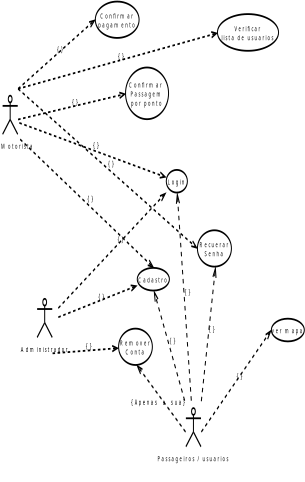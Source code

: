 <?xml version="1.0" encoding="UTF-8"?>
<dia:diagram xmlns:dia="http://www.lysator.liu.se/~alla/dia/">
  <dia:layer name="Segundo plano" visible="true" connectable="true" active="true">
    <dia:group>
      <dia:attribute name="meta">
        <dia:composite type="dict"/>
      </dia:attribute>
      <dia:attribute name="matrix">
        <dia:matrix xx="0.315" xy="0" yx="0" yy="0.568" x0="8.462" y0="-50.165"/>
      </dia:attribute>
      <dia:object type="UML - Actor" version="0" id="O0">
        <dia:attribute name="obj_pos">
          <dia:point val="23.448,-70.5"/>
        </dia:attribute>
        <dia:attribute name="obj_bb">
          <dia:rectangle val="21.946,-73.25;24.949,-67.052"/>
        </dia:attribute>
        <dia:attribute name="meta">
          <dia:composite type="dict"/>
        </dia:attribute>
        <dia:attribute name="elem_corner">
          <dia:point val="22.198,-73.2"/>
        </dia:attribute>
        <dia:attribute name="elem_width">
          <dia:real val="2.5"/>
        </dia:attribute>
        <dia:attribute name="elem_height">
          <dia:real val="5.4"/>
        </dia:attribute>
        <dia:attribute name="text">
          <dia:composite type="text">
            <dia:attribute name="string">
              <dia:string>#Motorista
#</dia:string>
            </dia:attribute>
            <dia:attribute name="font">
              <dia:font family="sans" style="0" name="Helvetica"/>
            </dia:attribute>
            <dia:attribute name="height">
              <dia:real val="0.8"/>
            </dia:attribute>
            <dia:attribute name="pos">
              <dia:point val="23.448,-68.005"/>
            </dia:attribute>
            <dia:attribute name="color">
              <dia:color val="#000000ff"/>
            </dia:attribute>
            <dia:attribute name="alignment">
              <dia:enum val="1"/>
            </dia:attribute>
          </dia:composite>
        </dia:attribute>
        <dia:attribute name="line_width">
          <dia:real val="0.1"/>
        </dia:attribute>
        <dia:attribute name="line_colour">
          <dia:color val="#000000ff"/>
        </dia:attribute>
        <dia:attribute name="fill_colour">
          <dia:color val="#ffffffff"/>
        </dia:attribute>
      </dia:object>
      <dia:object type="UML - Actor" version="0" id="O1">
        <dia:attribute name="obj_pos">
          <dia:point val="52.538,-42.998"/>
        </dia:attribute>
        <dia:attribute name="obj_bb">
          <dia:rectangle val="48.998,-45.748;56.078,-38.751"/>
        </dia:attribute>
        <dia:attribute name="meta">
          <dia:composite type="dict"/>
        </dia:attribute>
        <dia:attribute name="elem_corner">
          <dia:point val="51.288,-45.698"/>
        </dia:attribute>
        <dia:attribute name="elem_width">
          <dia:real val="2.5"/>
        </dia:attribute>
        <dia:attribute name="elem_height">
          <dia:real val="5.4"/>
        </dia:attribute>
        <dia:attribute name="text">
          <dia:composite type="text">
            <dia:attribute name="string">
              <dia:string>#Passageiros / usuarios

#</dia:string>
            </dia:attribute>
            <dia:attribute name="font">
              <dia:font family="sans" style="0" name="Helvetica"/>
            </dia:attribute>
            <dia:attribute name="height">
              <dia:real val="0.8"/>
            </dia:attribute>
            <dia:attribute name="pos">
              <dia:point val="52.538,-40.503"/>
            </dia:attribute>
            <dia:attribute name="color">
              <dia:color val="#000000ff"/>
            </dia:attribute>
            <dia:attribute name="alignment">
              <dia:enum val="1"/>
            </dia:attribute>
          </dia:composite>
        </dia:attribute>
        <dia:attribute name="line_width">
          <dia:real val="0.1"/>
        </dia:attribute>
        <dia:attribute name="line_colour">
          <dia:color val="#000000ff"/>
        </dia:attribute>
        <dia:attribute name="fill_colour">
          <dia:color val="#ffffffff"/>
        </dia:attribute>
        <dia:connections>
          <dia:connection handle="0" to="O2" connection="8"/>
          <dia:connection handle="1" to="O4" connection="8"/>
        </dia:connections>
      </dia:object>
      <dia:object type="UML - Actor" version="0" id="O2">
        <dia:attribute name="obj_pos">
          <dia:point val="28.927,-52.616"/>
        </dia:attribute>
        <dia:attribute name="obj_bb">
          <dia:rectangle val="26.667,-55.366;31.187,-48.368"/>
        </dia:attribute>
        <dia:attribute name="meta">
          <dia:composite type="dict"/>
        </dia:attribute>
        <dia:attribute name="elem_corner">
          <dia:point val="27.677,-55.316"/>
        </dia:attribute>
        <dia:attribute name="elem_width">
          <dia:real val="2.5"/>
        </dia:attribute>
        <dia:attribute name="elem_height">
          <dia:real val="5.4"/>
        </dia:attribute>
        <dia:attribute name="text">
          <dia:composite type="text">
            <dia:attribute name="string">
              <dia:string>#Administrador

#</dia:string>
            </dia:attribute>
            <dia:attribute name="font">
              <dia:font family="sans" style="0" name="Helvetica"/>
            </dia:attribute>
            <dia:attribute name="height">
              <dia:real val="0.8"/>
            </dia:attribute>
            <dia:attribute name="pos">
              <dia:point val="28.927,-50.121"/>
            </dia:attribute>
            <dia:attribute name="color">
              <dia:color val="#000000ff"/>
            </dia:attribute>
            <dia:attribute name="alignment">
              <dia:enum val="1"/>
            </dia:attribute>
          </dia:composite>
        </dia:attribute>
        <dia:attribute name="line_width">
          <dia:real val="0.1"/>
        </dia:attribute>
        <dia:attribute name="line_colour">
          <dia:color val="#000000ff"/>
        </dia:attribute>
        <dia:attribute name="fill_colour">
          <dia:color val="#ffffffff"/>
        </dia:attribute>
      </dia:object>
      <dia:object type="UML - Constraint" version="0" id="O3">
        <dia:attribute name="obj_pos">
          <dia:point val="31.187,-53.954"/>
        </dia:attribute>
        <dia:attribute name="obj_bb">
          <dia:rectangle val="31.119,-64.385;48.431,-53.885"/>
        </dia:attribute>
        <dia:attribute name="meta">
          <dia:composite type="dict"/>
        </dia:attribute>
        <dia:attribute name="conn_endpoints">
          <dia:point val="31.187,-53.954"/>
          <dia:point val="48.185,-64.016"/>
        </dia:attribute>
        <dia:attribute name="constraint">
          <dia:string>##</dia:string>
        </dia:attribute>
        <dia:attribute name="text_pos">
          <dia:point val="40.459,-59.708"/>
        </dia:attribute>
        <dia:attribute name="text_font">
          <dia:font family="monospace" style="0" name="Courier"/>
        </dia:attribute>
        <dia:attribute name="text_height">
          <dia:real val="0.8"/>
        </dia:attribute>
        <dia:attribute name="text_colour">
          <dia:color val="#000000ff"/>
        </dia:attribute>
        <dia:attribute name="line_width">
          <dia:real val="0.1"/>
        </dia:attribute>
        <dia:attribute name="line_colour">
          <dia:color val="#000000ff"/>
        </dia:attribute>
        <dia:connections>
          <dia:connection handle="0" to="O1" connection="8"/>
          <dia:connection handle="1" to="O4" connection="6"/>
        </dia:connections>
      </dia:object>
      <dia:object type="UML - Usecase" version="0" id="O4">
        <dia:attribute name="obj_pos">
          <dia:point val="48.227,-66.065"/>
        </dia:attribute>
        <dia:attribute name="obj_bb">
          <dia:rectangle val="48.177,-66.115;51.737,-64.015"/>
        </dia:attribute>
        <dia:attribute name="meta">
          <dia:composite type="dict"/>
        </dia:attribute>
        <dia:attribute name="elem_corner">
          <dia:point val="48.227,-66.065"/>
        </dia:attribute>
        <dia:attribute name="elem_width">
          <dia:real val="3.46"/>
        </dia:attribute>
        <dia:attribute name="elem_height">
          <dia:real val="2"/>
        </dia:attribute>
        <dia:attribute name="collaboration">
          <dia:boolean val="false"/>
        </dia:attribute>
        <dia:attribute name="text_outside">
          <dia:boolean val="false"/>
        </dia:attribute>
        <dia:attribute name="text">
          <dia:composite type="text">
            <dia:attribute name="string">
              <dia:string>#Login#</dia:string>
            </dia:attribute>
            <dia:attribute name="font">
              <dia:font family="sans" style="0" name="Helvetica"/>
            </dia:attribute>
            <dia:attribute name="height">
              <dia:real val="0.8"/>
            </dia:attribute>
            <dia:attribute name="pos">
              <dia:point val="49.957,-64.87"/>
            </dia:attribute>
            <dia:attribute name="color">
              <dia:color val="#000000ff"/>
            </dia:attribute>
            <dia:attribute name="alignment">
              <dia:enum val="1"/>
            </dia:attribute>
          </dia:composite>
        </dia:attribute>
        <dia:attribute name="line_width">
          <dia:real val="0.1"/>
        </dia:attribute>
        <dia:attribute name="line_colour">
          <dia:color val="#000000ff"/>
        </dia:attribute>
        <dia:attribute name="fill_colour">
          <dia:color val="#ffffffff"/>
        </dia:attribute>
        <dia:connections>
          <dia:connection handle="0" to="O0" connection="8"/>
          <dia:connection handle="1" to="O4" connection="8"/>
        </dia:connections>
      </dia:object>
      <dia:object type="UML - Constraint" version="0" id="O5">
        <dia:attribute name="obj_pos">
          <dia:point val="52.201,-45.748"/>
        </dia:attribute>
        <dia:attribute name="obj_bb">
          <dia:rectangle val="49.554,-64.163;52.257,-45.692"/>
        </dia:attribute>
        <dia:attribute name="meta">
          <dia:composite type="dict"/>
        </dia:attribute>
        <dia:attribute name="conn_endpoints">
          <dia:point val="52.201,-45.748"/>
          <dia:point val="49.957,-64.065"/>
        </dia:attribute>
        <dia:attribute name="constraint">
          <dia:string>##</dia:string>
        </dia:attribute>
        <dia:attribute name="text_pos">
          <dia:point val="51.079,-55.106"/>
        </dia:attribute>
        <dia:attribute name="text_font">
          <dia:font family="monospace" style="0" name="Courier"/>
        </dia:attribute>
        <dia:attribute name="text_height">
          <dia:real val="0.8"/>
        </dia:attribute>
        <dia:attribute name="text_colour">
          <dia:color val="#000000ff"/>
        </dia:attribute>
        <dia:attribute name="line_width">
          <dia:real val="0.1"/>
        </dia:attribute>
        <dia:attribute name="line_colour">
          <dia:color val="#000000ff"/>
        </dia:attribute>
      </dia:object>
      <dia:object type="UML - Constraint" version="0" id="O6">
        <dia:attribute name="obj_pos">
          <dia:point val="24.923,-70.197"/>
        </dia:attribute>
        <dia:attribute name="obj_bb">
          <dia:rectangle val="24.864,-70.256;48.306,-65.028"/>
        </dia:attribute>
        <dia:attribute name="meta">
          <dia:composite type="dict"/>
        </dia:attribute>
        <dia:attribute name="conn_endpoints">
          <dia:point val="24.923,-70.197"/>
          <dia:point val="48.177,-65.43"/>
        </dia:attribute>
        <dia:attribute name="constraint">
          <dia:string>##</dia:string>
        </dia:attribute>
        <dia:attribute name="text_pos">
          <dia:point val="36.55,-68.013"/>
        </dia:attribute>
        <dia:attribute name="text_font">
          <dia:font family="monospace" style="0" name="Courier"/>
        </dia:attribute>
        <dia:attribute name="text_height">
          <dia:real val="0.8"/>
        </dia:attribute>
        <dia:attribute name="text_colour">
          <dia:color val="#000000ff"/>
        </dia:attribute>
        <dia:attribute name="line_width">
          <dia:real val="0.1"/>
        </dia:attribute>
        <dia:attribute name="line_colour">
          <dia:color val="#000000ff"/>
        </dia:attribute>
        <dia:connections>
          <dia:connection handle="0" to="O2" connection="8"/>
          <dia:connection handle="1" to="O7" connection="8"/>
        </dia:connections>
      </dia:object>
      <dia:object type="UML - Usecase" version="0" id="O7">
        <dia:attribute name="obj_pos">
          <dia:point val="43.623,-57.441"/>
        </dia:attribute>
        <dia:attribute name="obj_bb">
          <dia:rectangle val="43.573,-57.491;48.936,-55.391"/>
        </dia:attribute>
        <dia:attribute name="meta">
          <dia:composite type="dict"/>
        </dia:attribute>
        <dia:attribute name="elem_corner">
          <dia:point val="43.623,-57.441"/>
        </dia:attribute>
        <dia:attribute name="elem_width">
          <dia:real val="5.263"/>
        </dia:attribute>
        <dia:attribute name="elem_height">
          <dia:real val="2"/>
        </dia:attribute>
        <dia:attribute name="collaboration">
          <dia:boolean val="false"/>
        </dia:attribute>
        <dia:attribute name="text_outside">
          <dia:boolean val="false"/>
        </dia:attribute>
        <dia:attribute name="text">
          <dia:composite type="text">
            <dia:attribute name="string">
              <dia:string>#Cadastro#</dia:string>
            </dia:attribute>
            <dia:attribute name="font">
              <dia:font family="sans" style="0" name="Helvetica"/>
            </dia:attribute>
            <dia:attribute name="height">
              <dia:real val="0.8"/>
            </dia:attribute>
            <dia:attribute name="pos">
              <dia:point val="46.255,-56.246"/>
            </dia:attribute>
            <dia:attribute name="color">
              <dia:color val="#000000ff"/>
            </dia:attribute>
            <dia:attribute name="alignment">
              <dia:enum val="1"/>
            </dia:attribute>
          </dia:composite>
        </dia:attribute>
        <dia:attribute name="line_width">
          <dia:real val="0.1"/>
        </dia:attribute>
        <dia:attribute name="line_colour">
          <dia:color val="#000000ff"/>
        </dia:attribute>
        <dia:attribute name="fill_colour">
          <dia:color val="#ffffffff"/>
        </dia:attribute>
        <dia:connections>
          <dia:connection handle="0" to="O1" connection="8"/>
          <dia:connection handle="1" to="O7" connection="6"/>
        </dia:connections>
      </dia:object>
      <dia:object type="UML - Constraint" version="0" id="O8">
        <dia:attribute name="obj_pos">
          <dia:point val="31.187,-53.115"/>
        </dia:attribute>
        <dia:attribute name="obj_bb">
          <dia:rectangle val="31.127,-56.251;43.712,-53.055"/>
        </dia:attribute>
        <dia:attribute name="meta">
          <dia:composite type="dict"/>
        </dia:attribute>
        <dia:attribute name="conn_endpoints">
          <dia:point val="31.187,-53.115"/>
          <dia:point val="43.577,-55.85"/>
        </dia:attribute>
        <dia:attribute name="constraint">
          <dia:string>##</dia:string>
        </dia:attribute>
        <dia:attribute name="text_pos">
          <dia:point val="37.382,-54.682"/>
        </dia:attribute>
        <dia:attribute name="text_font">
          <dia:font family="monospace" style="0" name="Courier"/>
        </dia:attribute>
        <dia:attribute name="text_height">
          <dia:real val="0.8"/>
        </dia:attribute>
        <dia:attribute name="text_colour">
          <dia:color val="#000000ff"/>
        </dia:attribute>
        <dia:attribute name="line_width">
          <dia:real val="0.1"/>
        </dia:attribute>
        <dia:attribute name="line_colour">
          <dia:color val="#000000ff"/>
        </dia:attribute>
        <dia:connections>
          <dia:connection handle="1" to="O7" connection="1"/>
        </dia:connections>
      </dia:object>
      <dia:object type="UML - Constraint" version="0" id="O9">
        <dia:attribute name="obj_pos">
          <dia:point val="51.149,-45.748"/>
        </dia:attribute>
        <dia:attribute name="obj_bb">
          <dia:rectangle val="45.875,-55.666;51.217,-45.681"/>
        </dia:attribute>
        <dia:attribute name="meta">
          <dia:composite type="dict"/>
        </dia:attribute>
        <dia:attribute name="conn_endpoints">
          <dia:point val="51.149,-45.748"/>
          <dia:point val="46.255,-55.441"/>
        </dia:attribute>
        <dia:attribute name="constraint">
          <dia:string>##</dia:string>
        </dia:attribute>
        <dia:attribute name="text_pos">
          <dia:point val="48.702,-50.795"/>
        </dia:attribute>
        <dia:attribute name="text_font">
          <dia:font family="monospace" style="0" name="Courier"/>
        </dia:attribute>
        <dia:attribute name="text_height">
          <dia:real val="0.8"/>
        </dia:attribute>
        <dia:attribute name="text_colour">
          <dia:color val="#000000ff"/>
        </dia:attribute>
        <dia:attribute name="line_width">
          <dia:real val="0.1"/>
        </dia:attribute>
        <dia:attribute name="line_colour">
          <dia:color val="#000000ff"/>
        </dia:attribute>
      </dia:object>
      <dia:object type="UML - Constraint" version="0" id="O10">
        <dia:attribute name="obj_pos">
          <dia:point val="25.03,-68.756"/>
        </dia:attribute>
        <dia:attribute name="obj_bb">
          <dia:rectangle val="24.962,-68.823;46.487,-57.065"/>
        </dia:attribute>
        <dia:attribute name="meta">
          <dia:composite type="dict"/>
        </dia:attribute>
        <dia:attribute name="conn_endpoints">
          <dia:point val="25.03,-68.756"/>
          <dia:point val="46.255,-57.441"/>
        </dia:attribute>
        <dia:attribute name="constraint">
          <dia:string>##</dia:string>
        </dia:attribute>
        <dia:attribute name="text_pos">
          <dia:point val="35.642,-63.298"/>
        </dia:attribute>
        <dia:attribute name="text_font">
          <dia:font family="monospace" style="0" name="Courier"/>
        </dia:attribute>
        <dia:attribute name="text_height">
          <dia:real val="0.8"/>
        </dia:attribute>
        <dia:attribute name="text_colour">
          <dia:color val="#000000ff"/>
        </dia:attribute>
        <dia:attribute name="line_width">
          <dia:real val="0.1"/>
        </dia:attribute>
        <dia:attribute name="line_colour">
          <dia:color val="#000000ff"/>
        </dia:attribute>
        <dia:connections>
          <dia:connection handle="0" to="O1" connection="2"/>
          <dia:connection handle="1" to="O11" connection="6"/>
        </dia:connections>
      </dia:object>
      <dia:object type="UML - Usecase" version="0" id="O11">
        <dia:attribute name="obj_pos">
          <dia:point val="53.171,-60.748"/>
        </dia:attribute>
        <dia:attribute name="obj_bb">
          <dia:rectangle val="53.121,-60.798;58.991,-57.498"/>
        </dia:attribute>
        <dia:attribute name="meta">
          <dia:composite type="dict"/>
        </dia:attribute>
        <dia:attribute name="elem_corner">
          <dia:point val="53.171,-60.748"/>
        </dia:attribute>
        <dia:attribute name="elem_width">
          <dia:real val="5.77"/>
        </dia:attribute>
        <dia:attribute name="elem_height">
          <dia:real val="3.2"/>
        </dia:attribute>
        <dia:attribute name="collaboration">
          <dia:boolean val="false"/>
        </dia:attribute>
        <dia:attribute name="text_outside">
          <dia:boolean val="false"/>
        </dia:attribute>
        <dia:attribute name="text">
          <dia:composite type="text">
            <dia:attribute name="string">
              <dia:string>#Recuerar
Senha#</dia:string>
            </dia:attribute>
            <dia:attribute name="font">
              <dia:font family="sans" style="0" name="Helvetica"/>
            </dia:attribute>
            <dia:attribute name="height">
              <dia:real val="0.8"/>
            </dia:attribute>
            <dia:attribute name="pos">
              <dia:point val="56.056,-59.353"/>
            </dia:attribute>
            <dia:attribute name="color">
              <dia:color val="#000000ff"/>
            </dia:attribute>
            <dia:attribute name="alignment">
              <dia:enum val="1"/>
            </dia:attribute>
          </dia:composite>
        </dia:attribute>
        <dia:attribute name="line_width">
          <dia:real val="0.1"/>
        </dia:attribute>
        <dia:attribute name="line_colour">
          <dia:color val="#000000ff"/>
        </dia:attribute>
        <dia:attribute name="fill_colour">
          <dia:color val="#ffffffff"/>
        </dia:attribute>
        <dia:connections>
          <dia:connection handle="0" to="O0" connection="2"/>
          <dia:connection handle="1" to="O11" connection="3"/>
        </dia:connections>
      </dia:object>
      <dia:object type="UML - Constraint" version="0" id="O12">
        <dia:attribute name="obj_pos">
          <dia:point val="53.788,-45.698"/>
        </dia:attribute>
        <dia:attribute name="obj_bb">
          <dia:rectangle val="53.73,-57.672;56.459,-45.64"/>
        </dia:attribute>
        <dia:attribute name="meta">
          <dia:composite type="dict"/>
        </dia:attribute>
        <dia:attribute name="conn_endpoints">
          <dia:point val="53.788,-45.698"/>
          <dia:point val="56.056,-57.548"/>
        </dia:attribute>
        <dia:attribute name="constraint">
          <dia:string>##</dia:string>
        </dia:attribute>
        <dia:attribute name="text_pos">
          <dia:point val="54.922,-51.823"/>
        </dia:attribute>
        <dia:attribute name="text_font">
          <dia:font family="monospace" style="0" name="Courier"/>
        </dia:attribute>
        <dia:attribute name="text_height">
          <dia:real val="0.8"/>
        </dia:attribute>
        <dia:attribute name="text_colour">
          <dia:color val="#000000ff"/>
        </dia:attribute>
        <dia:attribute name="line_width">
          <dia:real val="0.1"/>
        </dia:attribute>
        <dia:attribute name="line_colour">
          <dia:color val="#000000ff"/>
        </dia:attribute>
      </dia:object>
      <dia:object type="UML - Constraint" version="0" id="O13">
        <dia:attribute name="obj_pos">
          <dia:point val="24.698,-73.2"/>
        </dia:attribute>
        <dia:attribute name="obj_bb">
          <dia:rectangle val="24.631,-73.267;53.393,-58.767"/>
        </dia:attribute>
        <dia:attribute name="meta">
          <dia:composite type="dict"/>
        </dia:attribute>
        <dia:attribute name="conn_endpoints">
          <dia:point val="24.698,-73.2"/>
          <dia:point val="53.171,-59.148"/>
        </dia:attribute>
        <dia:attribute name="constraint">
          <dia:string>##</dia:string>
        </dia:attribute>
        <dia:attribute name="text_pos">
          <dia:point val="38.934,-66.374"/>
        </dia:attribute>
        <dia:attribute name="text_font">
          <dia:font family="monospace" style="0" name="Courier"/>
        </dia:attribute>
        <dia:attribute name="text_height">
          <dia:real val="0.8"/>
        </dia:attribute>
        <dia:attribute name="text_colour">
          <dia:color val="#000000ff"/>
        </dia:attribute>
        <dia:attribute name="line_width">
          <dia:real val="0.1"/>
        </dia:attribute>
        <dia:attribute name="line_colour">
          <dia:color val="#000000ff"/>
        </dia:attribute>
        <dia:connections>
          <dia:connection handle="0" to="O0" connection="2"/>
          <dia:connection handle="1" to="O14" connection="3"/>
        </dia:connections>
      </dia:object>
      <dia:object type="UML - Usecase" version="0" id="O14">
        <dia:attribute name="obj_pos">
          <dia:point val="36.961,-80.881"/>
        </dia:attribute>
        <dia:attribute name="obj_bb">
          <dia:rectangle val="36.911,-80.931;44.341,-77.631"/>
        </dia:attribute>
        <dia:attribute name="meta">
          <dia:composite type="dict"/>
        </dia:attribute>
        <dia:attribute name="elem_corner">
          <dia:point val="36.961,-80.881"/>
        </dia:attribute>
        <dia:attribute name="elem_width">
          <dia:real val="7.33"/>
        </dia:attribute>
        <dia:attribute name="elem_height">
          <dia:real val="3.2"/>
        </dia:attribute>
        <dia:attribute name="collaboration">
          <dia:boolean val="false"/>
        </dia:attribute>
        <dia:attribute name="text_outside">
          <dia:boolean val="false"/>
        </dia:attribute>
        <dia:attribute name="text">
          <dia:composite type="text">
            <dia:attribute name="string">
              <dia:string>#Confirmar
pagamento#</dia:string>
            </dia:attribute>
            <dia:attribute name="font">
              <dia:font family="sans" style="0" name="Helvetica"/>
            </dia:attribute>
            <dia:attribute name="height">
              <dia:real val="0.8"/>
            </dia:attribute>
            <dia:attribute name="pos">
              <dia:point val="40.626,-79.486"/>
            </dia:attribute>
            <dia:attribute name="color">
              <dia:color val="#000000ff"/>
            </dia:attribute>
            <dia:attribute name="alignment">
              <dia:enum val="1"/>
            </dia:attribute>
          </dia:composite>
        </dia:attribute>
        <dia:attribute name="line_width">
          <dia:real val="0.1"/>
        </dia:attribute>
        <dia:attribute name="line_colour">
          <dia:color val="#000000ff"/>
        </dia:attribute>
        <dia:attribute name="fill_colour">
          <dia:color val="#ffffffff"/>
        </dia:attribute>
      </dia:object>
      <dia:object type="UML - Constraint" version="0" id="O15">
        <dia:attribute name="obj_pos">
          <dia:point val="24.698,-73.2"/>
        </dia:attribute>
        <dia:attribute name="obj_bb">
          <dia:rectangle val="24.631,-79.662;37.184,-73.133"/>
        </dia:attribute>
        <dia:attribute name="meta">
          <dia:composite type="dict"/>
        </dia:attribute>
        <dia:attribute name="conn_endpoints">
          <dia:point val="24.698,-73.2"/>
          <dia:point val="36.961,-79.281"/>
        </dia:attribute>
        <dia:attribute name="constraint">
          <dia:string>##</dia:string>
        </dia:attribute>
        <dia:attribute name="text_pos">
          <dia:point val="30.829,-76.44"/>
        </dia:attribute>
        <dia:attribute name="text_font">
          <dia:font family="monospace" style="0" name="Courier"/>
        </dia:attribute>
        <dia:attribute name="text_height">
          <dia:real val="0.8"/>
        </dia:attribute>
        <dia:attribute name="text_colour">
          <dia:color val="#000000ff"/>
        </dia:attribute>
        <dia:attribute name="line_width">
          <dia:real val="0.1"/>
        </dia:attribute>
        <dia:attribute name="line_colour">
          <dia:color val="#000000ff"/>
        </dia:attribute>
        <dia:connections>
          <dia:connection handle="0" to="O1" connection="4"/>
          <dia:connection handle="1" to="O16" connection="3"/>
        </dia:connections>
      </dia:object>
      <dia:object type="UML - Usecase" version="0" id="O16">
        <dia:attribute name="obj_pos">
          <dia:point val="64.908,-52.967"/>
        </dia:attribute>
        <dia:attribute name="obj_bb">
          <dia:rectangle val="64.858,-53.017;70.413,-50.917"/>
        </dia:attribute>
        <dia:attribute name="meta">
          <dia:composite type="dict"/>
        </dia:attribute>
        <dia:attribute name="elem_corner">
          <dia:point val="64.908,-52.967"/>
        </dia:attribute>
        <dia:attribute name="elem_width">
          <dia:real val="5.455"/>
        </dia:attribute>
        <dia:attribute name="elem_height">
          <dia:real val="2"/>
        </dia:attribute>
        <dia:attribute name="collaboration">
          <dia:boolean val="false"/>
        </dia:attribute>
        <dia:attribute name="text_outside">
          <dia:boolean val="false"/>
        </dia:attribute>
        <dia:attribute name="text">
          <dia:composite type="text">
            <dia:attribute name="string">
              <dia:string>#ver mapa#</dia:string>
            </dia:attribute>
            <dia:attribute name="font">
              <dia:font family="sans" style="0" name="Helvetica"/>
            </dia:attribute>
            <dia:attribute name="height">
              <dia:real val="0.8"/>
            </dia:attribute>
            <dia:attribute name="pos">
              <dia:point val="67.635,-51.772"/>
            </dia:attribute>
            <dia:attribute name="color">
              <dia:color val="#000000ff"/>
            </dia:attribute>
            <dia:attribute name="alignment">
              <dia:enum val="1"/>
            </dia:attribute>
          </dia:composite>
        </dia:attribute>
        <dia:attribute name="line_width">
          <dia:real val="0.1"/>
        </dia:attribute>
        <dia:attribute name="line_colour">
          <dia:color val="#000000ff"/>
        </dia:attribute>
        <dia:attribute name="fill_colour">
          <dia:color val="#ffffffff"/>
        </dia:attribute>
      </dia:object>
      <dia:object type="UML - Constraint" version="0" id="O17">
        <dia:attribute name="obj_pos">
          <dia:point val="53.788,-42.998"/>
        </dia:attribute>
        <dia:attribute name="obj_bb">
          <dia:rectangle val="53.718,-52.31;65.198,-42.928"/>
        </dia:attribute>
        <dia:attribute name="meta">
          <dia:composite type="dict"/>
        </dia:attribute>
        <dia:attribute name="conn_endpoints">
          <dia:point val="53.788,-42.998"/>
          <dia:point val="64.908,-51.967"/>
        </dia:attribute>
        <dia:attribute name="constraint">
          <dia:string>##</dia:string>
        </dia:attribute>
        <dia:attribute name="text_pos">
          <dia:point val="59.348,-47.683"/>
        </dia:attribute>
        <dia:attribute name="text_font">
          <dia:font family="monospace" style="0" name="Courier"/>
        </dia:attribute>
        <dia:attribute name="text_height">
          <dia:real val="0.8"/>
        </dia:attribute>
        <dia:attribute name="text_colour">
          <dia:color val="#000000ff"/>
        </dia:attribute>
        <dia:attribute name="line_width">
          <dia:real val="0.1"/>
        </dia:attribute>
        <dia:attribute name="line_colour">
          <dia:color val="#000000ff"/>
        </dia:attribute>
        <dia:connections>
          <dia:connection handle="0" to="O2" connection="7"/>
          <dia:connection handle="1" to="O18" connection="8"/>
        </dia:connections>
      </dia:object>
      <dia:object type="UML - Usecase" version="0" id="O18">
        <dia:attribute name="obj_pos">
          <dia:point val="40.657,-52.091"/>
        </dia:attribute>
        <dia:attribute name="obj_bb">
          <dia:rectangle val="40.607,-52.141;46.442,-48.841"/>
        </dia:attribute>
        <dia:attribute name="meta">
          <dia:composite type="dict"/>
        </dia:attribute>
        <dia:attribute name="elem_corner">
          <dia:point val="40.657,-52.091"/>
        </dia:attribute>
        <dia:attribute name="elem_width">
          <dia:real val="5.735"/>
        </dia:attribute>
        <dia:attribute name="elem_height">
          <dia:real val="3.2"/>
        </dia:attribute>
        <dia:attribute name="collaboration">
          <dia:boolean val="false"/>
        </dia:attribute>
        <dia:attribute name="text_outside">
          <dia:boolean val="false"/>
        </dia:attribute>
        <dia:attribute name="text">
          <dia:composite type="text">
            <dia:attribute name="string">
              <dia:string>#Remover
Conta#</dia:string>
            </dia:attribute>
            <dia:attribute name="font">
              <dia:font family="sans" style="0" name="Helvetica"/>
            </dia:attribute>
            <dia:attribute name="height">
              <dia:real val="0.8"/>
            </dia:attribute>
            <dia:attribute name="pos">
              <dia:point val="43.524,-50.696"/>
            </dia:attribute>
            <dia:attribute name="color">
              <dia:color val="#000000ff"/>
            </dia:attribute>
            <dia:attribute name="alignment">
              <dia:enum val="1"/>
            </dia:attribute>
          </dia:composite>
        </dia:attribute>
        <dia:attribute name="line_width">
          <dia:real val="0.1"/>
        </dia:attribute>
        <dia:attribute name="line_colour">
          <dia:color val="#000000ff"/>
        </dia:attribute>
        <dia:attribute name="fill_colour">
          <dia:color val="#ffffffff"/>
        </dia:attribute>
        <dia:connections>
          <dia:connection handle="0" to="O1" connection="3"/>
          <dia:connection handle="1" to="O18" connection="6"/>
        </dia:connections>
      </dia:object>
      <dia:object type="UML - Constraint" version="0" id="O19">
        <dia:attribute name="obj_pos">
          <dia:point val="30.177,-49.916"/>
        </dia:attribute>
        <dia:attribute name="obj_bb">
          <dia:rectangle val="30.125,-50.941;40.674,-49.864"/>
        </dia:attribute>
        <dia:attribute name="meta">
          <dia:composite type="dict"/>
        </dia:attribute>
        <dia:attribute name="conn_endpoints">
          <dia:point val="30.177,-49.916"/>
          <dia:point val="40.607,-50.366"/>
        </dia:attribute>
        <dia:attribute name="constraint">
          <dia:string>##</dia:string>
        </dia:attribute>
        <dia:attribute name="text_pos">
          <dia:point val="35.392,-50.341"/>
        </dia:attribute>
        <dia:attribute name="text_font">
          <dia:font family="monospace" style="0" name="Courier"/>
        </dia:attribute>
        <dia:attribute name="text_height">
          <dia:real val="0.8"/>
        </dia:attribute>
        <dia:attribute name="text_colour">
          <dia:color val="#000000ff"/>
        </dia:attribute>
        <dia:attribute name="line_width">
          <dia:real val="0.1"/>
        </dia:attribute>
        <dia:attribute name="line_colour">
          <dia:color val="#000000ff"/>
        </dia:attribute>
      </dia:object>
      <dia:object type="UML - Constraint" version="0" id="O20">
        <dia:attribute name="obj_pos">
          <dia:point val="51.288,-42.998"/>
        </dia:attribute>
        <dia:attribute name="obj_bb">
          <dia:rectangle val="42.602,-49.24;51.358,-42.928"/>
        </dia:attribute>
        <dia:attribute name="meta">
          <dia:composite type="dict"/>
        </dia:attribute>
        <dia:attribute name="conn_endpoints">
          <dia:point val="51.288,-42.998"/>
          <dia:point val="43.524,-48.891"/>
        </dia:attribute>
        <dia:attribute name="constraint">
          <dia:string>#Apenas a sua#</dia:string>
        </dia:attribute>
        <dia:attribute name="text_pos">
          <dia:point val="42.602,-45.38"/>
        </dia:attribute>
        <dia:attribute name="text_font">
          <dia:font family="monospace" style="0" name="Courier"/>
        </dia:attribute>
        <dia:attribute name="text_height">
          <dia:real val="0.8"/>
        </dia:attribute>
        <dia:attribute name="text_colour">
          <dia:color val="#000000ff"/>
        </dia:attribute>
        <dia:attribute name="line_width">
          <dia:real val="0.1"/>
        </dia:attribute>
        <dia:attribute name="line_colour">
          <dia:color val="#000000ff"/>
        </dia:attribute>
        <dia:connections>
          <dia:connection handle="0" to="O0" connection="4"/>
          <dia:connection handle="1" to="O21" connection="3"/>
        </dia:connections>
      </dia:object>
      <dia:object type="UML - Usecase" version="0" id="O21">
        <dia:attribute name="obj_pos">
          <dia:point val="41.759,-75.078"/>
        </dia:attribute>
        <dia:attribute name="obj_bb">
          <dia:rectangle val="41.709,-75.128;48.789,-70.374"/>
        </dia:attribute>
        <dia:attribute name="meta">
          <dia:composite type="dict"/>
        </dia:attribute>
        <dia:attribute name="elem_corner">
          <dia:point val="41.759,-75.078"/>
        </dia:attribute>
        <dia:attribute name="elem_width">
          <dia:real val="6.98"/>
        </dia:attribute>
        <dia:attribute name="elem_height">
          <dia:real val="4.653"/>
        </dia:attribute>
        <dia:attribute name="collaboration">
          <dia:boolean val="false"/>
        </dia:attribute>
        <dia:attribute name="text_outside">
          <dia:boolean val="false"/>
        </dia:attribute>
        <dia:attribute name="text">
          <dia:composite type="text">
            <dia:attribute name="string">
              <dia:string>#Confirmar 
Passagem
por ponto#</dia:string>
            </dia:attribute>
            <dia:attribute name="font">
              <dia:font family="sans" style="0" name="Helvetica"/>
            </dia:attribute>
            <dia:attribute name="height">
              <dia:real val="0.8"/>
            </dia:attribute>
            <dia:attribute name="pos">
              <dia:point val="45.249,-73.356"/>
            </dia:attribute>
            <dia:attribute name="color">
              <dia:color val="#000000ff"/>
            </dia:attribute>
            <dia:attribute name="alignment">
              <dia:enum val="1"/>
            </dia:attribute>
          </dia:composite>
        </dia:attribute>
        <dia:attribute name="line_width">
          <dia:real val="0.1"/>
        </dia:attribute>
        <dia:attribute name="line_colour">
          <dia:color val="#000000ff"/>
        </dia:attribute>
        <dia:attribute name="fill_colour">
          <dia:color val="#ffffffff"/>
        </dia:attribute>
        <dia:connections>
          <dia:connection handle="0" to="O0" connection="2"/>
          <dia:connection handle="1" to="O24" connection="3"/>
        </dia:connections>
      </dia:object>
      <dia:object type="UML - Constraint" version="0" id="O22">
        <dia:attribute name="obj_pos">
          <dia:point val="24.698,-70.5"/>
        </dia:attribute>
        <dia:attribute name="obj_bb">
          <dia:rectangle val="24.641,-73.154;41.861,-70.444"/>
        </dia:attribute>
        <dia:attribute name="meta">
          <dia:composite type="dict"/>
        </dia:attribute>
        <dia:attribute name="conn_endpoints">
          <dia:point val="24.698,-70.5"/>
          <dia:point val="41.759,-72.751"/>
        </dia:attribute>
        <dia:attribute name="constraint">
          <dia:string>##</dia:string>
        </dia:attribute>
        <dia:attribute name="text_pos">
          <dia:point val="33.228,-71.825"/>
        </dia:attribute>
        <dia:attribute name="text_font">
          <dia:font family="monospace" style="0" name="Courier"/>
        </dia:attribute>
        <dia:attribute name="text_height">
          <dia:real val="0.8"/>
        </dia:attribute>
        <dia:attribute name="text_colour">
          <dia:color val="#000000ff"/>
        </dia:attribute>
        <dia:attribute name="line_width">
          <dia:real val="0.1"/>
        </dia:attribute>
        <dia:attribute name="line_colour">
          <dia:color val="#000000ff"/>
        </dia:attribute>
      </dia:object>
      <dia:object type="UML - Constraint" version="0" id="O23">
        <dia:attribute name="obj_pos">
          <dia:point val="24.698,-73.2"/>
        </dia:attribute>
        <dia:attribute name="obj_bb">
          <dia:rectangle val="24.64,-78.509;56.459,-73.143"/>
        </dia:attribute>
        <dia:attribute name="meta">
          <dia:composite type="dict"/>
        </dia:attribute>
        <dia:attribute name="conn_endpoints">
          <dia:point val="24.698,-73.2"/>
          <dia:point val="56.349,-78.106"/>
        </dia:attribute>
        <dia:attribute name="constraint">
          <dia:string>##</dia:string>
        </dia:attribute>
        <dia:attribute name="text_pos">
          <dia:point val="40.523,-75.853"/>
        </dia:attribute>
        <dia:attribute name="text_font">
          <dia:font family="monospace" style="0" name="Courier"/>
        </dia:attribute>
        <dia:attribute name="text_height">
          <dia:real val="0.8"/>
        </dia:attribute>
        <dia:attribute name="text_colour">
          <dia:color val="#000000ff"/>
        </dia:attribute>
        <dia:attribute name="line_width">
          <dia:real val="0.1"/>
        </dia:attribute>
        <dia:attribute name="line_colour">
          <dia:color val="#000000ff"/>
        </dia:attribute>
      </dia:object>
      <dia:object type="UML - Usecase" version="0" id="O24">
        <dia:attribute name="obj_pos">
          <dia:point val="56.349,-79.779"/>
        </dia:attribute>
        <dia:attribute name="obj_bb">
          <dia:rectangle val="56.299,-79.829;66.436,-76.383"/>
        </dia:attribute>
        <dia:attribute name="meta">
          <dia:composite type="dict"/>
        </dia:attribute>
        <dia:attribute name="elem_corner">
          <dia:point val="56.349,-79.779"/>
        </dia:attribute>
        <dia:attribute name="elem_width">
          <dia:real val="10.038"/>
        </dia:attribute>
        <dia:attribute name="elem_height">
          <dia:real val="3.346"/>
        </dia:attribute>
        <dia:attribute name="collaboration">
          <dia:boolean val="false"/>
        </dia:attribute>
        <dia:attribute name="text_outside">
          <dia:boolean val="false"/>
        </dia:attribute>
        <dia:attribute name="text">
          <dia:composite type="text">
            <dia:attribute name="string">
              <dia:string>#Verificar
lista de usuarios#</dia:string>
            </dia:attribute>
            <dia:attribute name="font">
              <dia:font family="sans" style="0" name="Helvetica"/>
            </dia:attribute>
            <dia:attribute name="height">
              <dia:real val="0.8"/>
            </dia:attribute>
            <dia:attribute name="pos">
              <dia:point val="61.367,-78.311"/>
            </dia:attribute>
            <dia:attribute name="color">
              <dia:color val="#000000ff"/>
            </dia:attribute>
            <dia:attribute name="alignment">
              <dia:enum val="1"/>
            </dia:attribute>
          </dia:composite>
        </dia:attribute>
        <dia:attribute name="line_width">
          <dia:real val="0.1"/>
        </dia:attribute>
        <dia:attribute name="line_colour">
          <dia:color val="#000000ff"/>
        </dia:attribute>
        <dia:attribute name="fill_colour">
          <dia:color val="#ffffffff"/>
        </dia:attribute>
      </dia:object>
    </dia:group>
  </dia:layer>
</dia:diagram>
